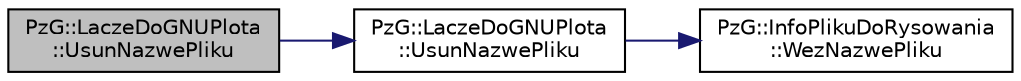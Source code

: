 digraph "PzG::LaczeDoGNUPlota::UsunNazwePliku"
{
 // LATEX_PDF_SIZE
  edge [fontname="Helvetica",fontsize="10",labelfontname="Helvetica",labelfontsize="10"];
  node [fontname="Helvetica",fontsize="10",shape=record];
  rankdir="LR";
  Node1 [label="PzG::LaczeDoGNUPlota\l::UsunNazwePliku",height=0.2,width=0.4,color="black", fillcolor="grey75", style="filled", fontcolor="black",tooltip="Usuwa z listy nazw plików z danymi do rysowania usuwa wybraną nazwę."];
  Node1 -> Node2 [color="midnightblue",fontsize="10",style="solid",fontname="Helvetica"];
  Node2 [label="PzG::LaczeDoGNUPlota\l::UsunNazwePliku",height=0.2,width=0.4,color="black", fillcolor="white", style="filled",URL="$class_pz_g_1_1_lacze_do_g_n_u_plota.html#a7fa4e775e1aee74869fae174c567c2a6",tooltip="Usuwa z listy nazw plików z danymi do rysowania usuwa wybraną nazwę."];
  Node2 -> Node3 [color="midnightblue",fontsize="10",style="solid",fontname="Helvetica"];
  Node3 [label="PzG::InfoPlikuDoRysowania\l::WezNazwePliku",height=0.2,width=0.4,color="black", fillcolor="white", style="filled",URL="$class_pz_g_1_1_info_pliku_do_rysowania.html#a714aaa4c8e7bbd167ccbb1e797ca158c",tooltip="Udostępia nazwę pliku do rysowania."];
}
